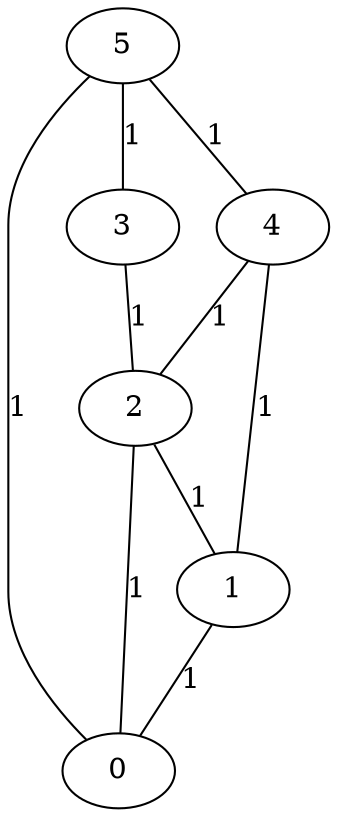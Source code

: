 graph{
	1--0 [label=1]
	2--0 [label=1]
	2--1 [label=1]
	3--2 [label=1]
	4--1 [label=1]
	4--2 [label=1]
	5--0 [label=1]
	5--3 [label=1]
	5--4 [label=1]
}

